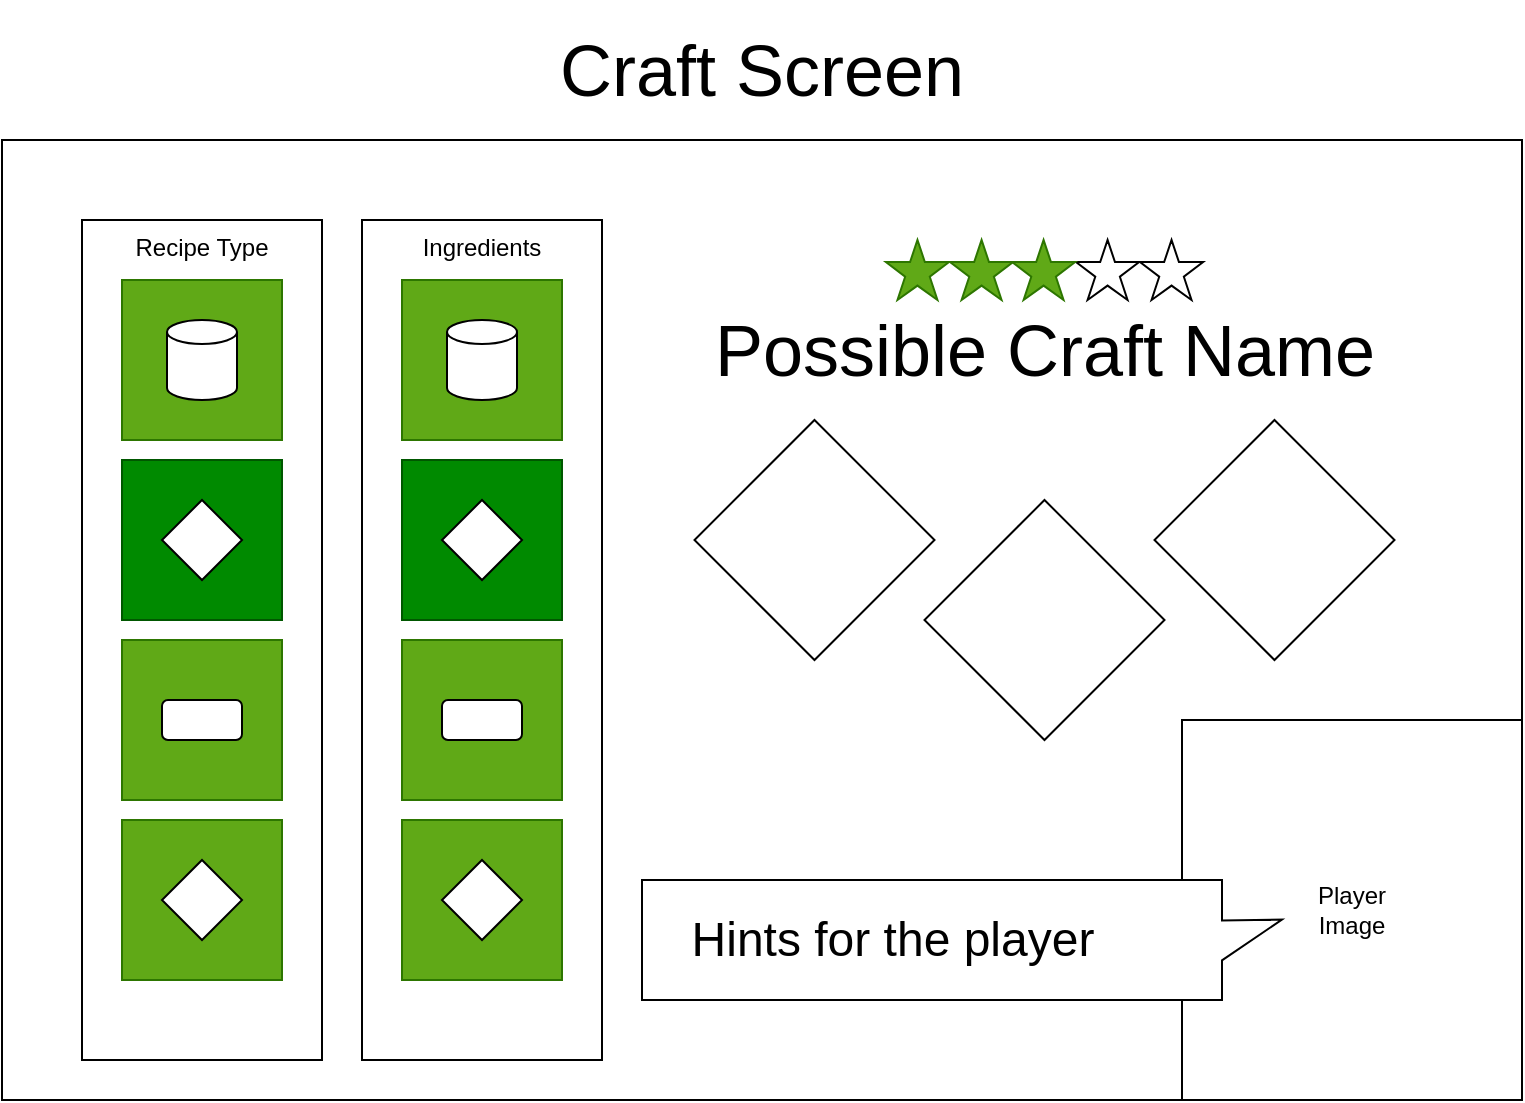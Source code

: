 <mxfile>
    <diagram id="hSrtRqikHTyR8eIpaajw" name="Page-1">
        <mxGraphModel dx="1274" dy="1032" grid="1" gridSize="10" guides="1" tooltips="1" connect="1" arrows="1" fold="1" page="1" pageScale="1" pageWidth="850" pageHeight="1100" math="0" shadow="0">
            <root>
                <mxCell id="0"/>
                <mxCell id="1" parent="0"/>
                <mxCell id="2" value="" style="rounded=0;whiteSpace=wrap;html=1;" vertex="1" parent="1">
                    <mxGeometry x="40" y="80" width="760" height="480" as="geometry"/>
                </mxCell>
                <mxCell id="8" value="Craft Screen" style="text;html=1;strokeColor=none;fillColor=none;align=center;verticalAlign=middle;whiteSpace=wrap;rounded=0;fontSize=36;" vertex="1" parent="1">
                    <mxGeometry x="40" y="10" width="760" height="70" as="geometry"/>
                </mxCell>
                <mxCell id="10" value="Recipe Type" style="rounded=0;whiteSpace=wrap;html=1;fontSize=12;horizontal=1;textDirection=rtl;verticalAlign=top;" vertex="1" parent="1">
                    <mxGeometry x="80" y="120" width="120" height="420" as="geometry"/>
                </mxCell>
                <mxCell id="11" value="" style="whiteSpace=wrap;html=1;aspect=fixed;fontSize=12;fillColor=#60a917;fontColor=#ffffff;strokeColor=#2D7600;" vertex="1" parent="1">
                    <mxGeometry x="100" y="150" width="80" height="80" as="geometry"/>
                </mxCell>
                <mxCell id="12" value="" style="whiteSpace=wrap;html=1;aspect=fixed;fontSize=12;fillColor=#008a00;fontColor=#ffffff;strokeColor=#005700;" vertex="1" parent="1">
                    <mxGeometry x="100" y="240" width="80" height="80" as="geometry"/>
                </mxCell>
                <mxCell id="13" value="" style="whiteSpace=wrap;html=1;aspect=fixed;fontSize=12;fillColor=#60a917;fontColor=#ffffff;strokeColor=#2D7600;" vertex="1" parent="1">
                    <mxGeometry x="100" y="330" width="80" height="80" as="geometry"/>
                </mxCell>
                <mxCell id="14" value="" style="whiteSpace=wrap;html=1;aspect=fixed;fontSize=12;fillColor=#60a917;fontColor=#ffffff;strokeColor=#2D7600;" vertex="1" parent="1">
                    <mxGeometry x="100" y="420" width="80" height="80" as="geometry"/>
                </mxCell>
                <mxCell id="16" value="" style="shape=cylinder3;whiteSpace=wrap;html=1;boundedLbl=1;backgroundOutline=1;size=6;fontSize=12;" vertex="1" parent="1">
                    <mxGeometry x="122.5" y="170" width="35" height="40" as="geometry"/>
                </mxCell>
                <mxCell id="17" value="" style="rhombus;whiteSpace=wrap;html=1;fontSize=12;" vertex="1" parent="1">
                    <mxGeometry x="120" y="260" width="40" height="40" as="geometry"/>
                </mxCell>
                <mxCell id="18" value="" style="rounded=1;whiteSpace=wrap;html=1;fontSize=12;" vertex="1" parent="1">
                    <mxGeometry x="120" y="360" width="40" height="20" as="geometry"/>
                </mxCell>
                <mxCell id="21" value="" style="rhombus;whiteSpace=wrap;html=1;fontSize=12;" vertex="1" parent="1">
                    <mxGeometry x="120" y="440" width="40" height="40" as="geometry"/>
                </mxCell>
                <mxCell id="22" value="Ingredients" style="rounded=0;whiteSpace=wrap;html=1;fontSize=12;horizontal=1;textDirection=rtl;verticalAlign=top;" vertex="1" parent="1">
                    <mxGeometry x="220" y="120" width="120" height="420" as="geometry"/>
                </mxCell>
                <mxCell id="23" value="" style="whiteSpace=wrap;html=1;aspect=fixed;fontSize=12;fillColor=#60a917;fontColor=#ffffff;strokeColor=#2D7600;" vertex="1" parent="1">
                    <mxGeometry x="240" y="150" width="80" height="80" as="geometry"/>
                </mxCell>
                <mxCell id="24" value="" style="whiteSpace=wrap;html=1;aspect=fixed;fontSize=12;fillColor=#008a00;fontColor=#ffffff;strokeColor=#005700;" vertex="1" parent="1">
                    <mxGeometry x="240" y="240" width="80" height="80" as="geometry"/>
                </mxCell>
                <mxCell id="25" value="" style="whiteSpace=wrap;html=1;aspect=fixed;fontSize=12;fillColor=#60a917;fontColor=#ffffff;strokeColor=#2D7600;" vertex="1" parent="1">
                    <mxGeometry x="240" y="330" width="80" height="80" as="geometry"/>
                </mxCell>
                <mxCell id="26" value="" style="whiteSpace=wrap;html=1;aspect=fixed;fontSize=12;fillColor=#60a917;fontColor=#ffffff;strokeColor=#2D7600;" vertex="1" parent="1">
                    <mxGeometry x="240" y="420" width="80" height="80" as="geometry"/>
                </mxCell>
                <mxCell id="27" value="" style="shape=cylinder3;whiteSpace=wrap;html=1;boundedLbl=1;backgroundOutline=1;size=6;fontSize=12;" vertex="1" parent="1">
                    <mxGeometry x="262.5" y="170" width="35" height="40" as="geometry"/>
                </mxCell>
                <mxCell id="28" value="" style="rhombus;whiteSpace=wrap;html=1;fontSize=12;" vertex="1" parent="1">
                    <mxGeometry x="260" y="260" width="40" height="40" as="geometry"/>
                </mxCell>
                <mxCell id="29" value="" style="rounded=1;whiteSpace=wrap;html=1;fontSize=12;" vertex="1" parent="1">
                    <mxGeometry x="260" y="360" width="40" height="20" as="geometry"/>
                </mxCell>
                <mxCell id="30" value="" style="rhombus;whiteSpace=wrap;html=1;fontSize=12;" vertex="1" parent="1">
                    <mxGeometry x="260" y="440" width="40" height="40" as="geometry"/>
                </mxCell>
                <mxCell id="31" value="" style="rhombus;whiteSpace=wrap;html=1;fontSize=12;" vertex="1" parent="1">
                    <mxGeometry x="386.25" y="220" width="120" height="120" as="geometry"/>
                </mxCell>
                <mxCell id="34" value="" style="rhombus;whiteSpace=wrap;html=1;fontSize=12;" vertex="1" parent="1">
                    <mxGeometry x="501.25" y="260" width="120" height="120" as="geometry"/>
                </mxCell>
                <mxCell id="35" value="" style="rhombus;whiteSpace=wrap;html=1;fontSize=12;" vertex="1" parent="1">
                    <mxGeometry x="616.25" y="220" width="120" height="120" as="geometry"/>
                </mxCell>
                <mxCell id="36" value="Possible Craft Name" style="text;html=1;strokeColor=none;fillColor=none;align=center;verticalAlign=middle;whiteSpace=wrap;rounded=0;fontSize=36;" vertex="1" parent="1">
                    <mxGeometry x="370.0" y="150" width="382.5" height="70" as="geometry"/>
                </mxCell>
                <mxCell id="38" value="Player&lt;br&gt;Image" style="rounded=0;whiteSpace=wrap;html=1;fontSize=12;" vertex="1" parent="1">
                    <mxGeometry x="630" y="370" width="170" height="190" as="geometry"/>
                </mxCell>
                <mxCell id="39" value="" style="shape=callout;whiteSpace=wrap;html=1;perimeter=calloutPerimeter;fontSize=12;position2=0.67;rotation=-90;size=30;position=0.33;horizontal=1;" vertex="1" parent="1">
                    <mxGeometry x="490" y="320" width="60" height="320" as="geometry"/>
                </mxCell>
                <mxCell id="40" value="Hints for the player" style="text;html=1;strokeColor=none;fillColor=none;align=center;verticalAlign=middle;whiteSpace=wrap;rounded=0;fontSize=24;" vertex="1" parent="1">
                    <mxGeometry x="370" y="460" width="231.25" height="40" as="geometry"/>
                </mxCell>
                <mxCell id="48" value="" style="group" vertex="1" connectable="0" parent="1">
                    <mxGeometry x="481.94" y="130" width="158.62" height="30" as="geometry"/>
                </mxCell>
                <mxCell id="41" value="" style="verticalLabelPosition=bottom;verticalAlign=top;html=1;shape=mxgraph.basic.star;fontSize=24;" vertex="1" parent="48">
                    <mxGeometry x="95.06" width="31.58" height="30" as="geometry"/>
                </mxCell>
                <mxCell id="42" value="" style="verticalLabelPosition=bottom;verticalAlign=top;html=1;shape=mxgraph.basic.star;fontSize=24;" vertex="1" parent="48">
                    <mxGeometry x="127.04" width="31.58" height="30" as="geometry"/>
                </mxCell>
                <mxCell id="44" value="" style="verticalLabelPosition=bottom;verticalAlign=top;html=1;shape=mxgraph.basic.star;fontSize=24;fillColor=#60a917;fontColor=#ffffff;strokeColor=#2D7600;" vertex="1" parent="48">
                    <mxGeometry x="63.06" width="31.58" height="30" as="geometry"/>
                </mxCell>
                <mxCell id="45" value="" style="verticalLabelPosition=bottom;verticalAlign=top;html=1;shape=mxgraph.basic.star;fontSize=24;fillColor=#60a917;fontColor=#ffffff;strokeColor=#2D7600;" vertex="1" parent="48">
                    <mxGeometry width="31.58" height="30" as="geometry"/>
                </mxCell>
                <mxCell id="46" value="" style="verticalLabelPosition=bottom;verticalAlign=top;html=1;shape=mxgraph.basic.star;fontSize=24;fillColor=#60a917;fontColor=#ffffff;strokeColor=#2D7600;" vertex="1" parent="48">
                    <mxGeometry x="32.06" width="31.58" height="30" as="geometry"/>
                </mxCell>
            </root>
        </mxGraphModel>
    </diagram>
</mxfile>